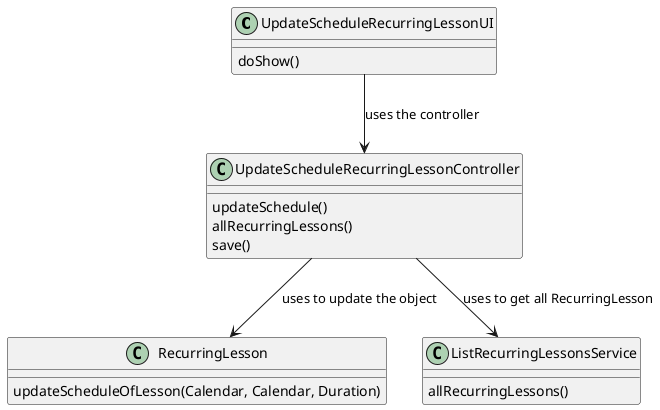 @startuml

class UpdateScheduleRecurringLessonUI {
doShow()
}

class UpdateScheduleRecurringLessonController {
updateSchedule()
allRecurringLessons()
save()
}


class RecurringLesson {
updateScheduleOfLesson(Calendar, Calendar, Duration)
}

class ListRecurringLessonsService {
allRecurringLessons()
}

UpdateScheduleRecurringLessonUI --> UpdateScheduleRecurringLessonController : uses the controller
UpdateScheduleRecurringLessonController --> RecurringLesson :  uses to update the object
UpdateScheduleRecurringLessonController --> ListRecurringLessonsService : uses to get all RecurringLesson

@enduml